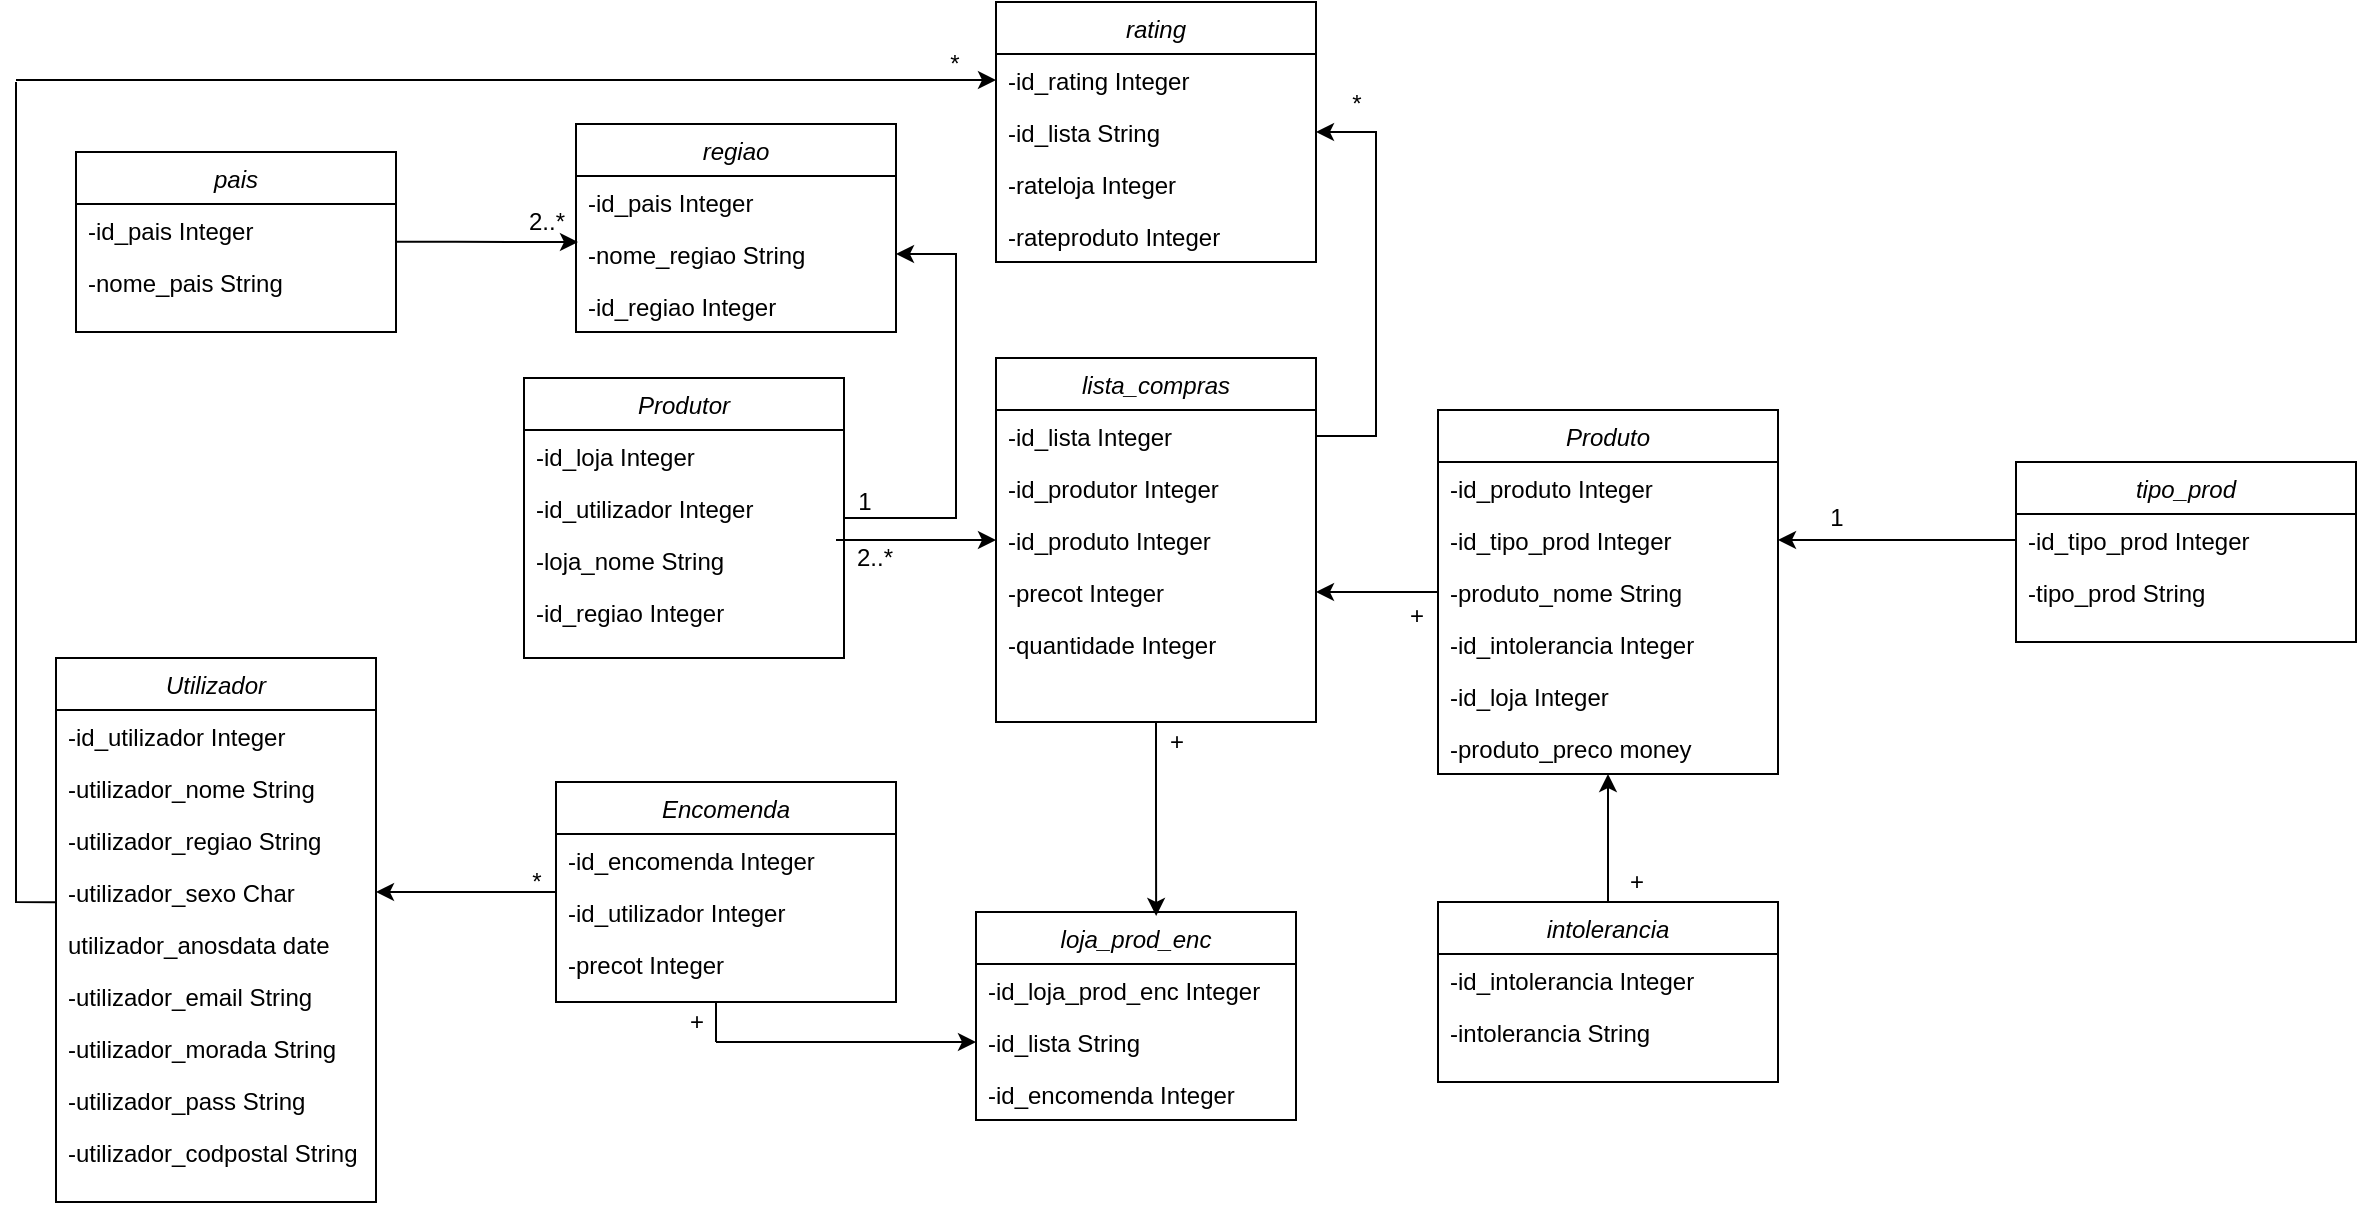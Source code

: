 <mxfile version="15.8.3" type="device"><diagram id="C5RBs43oDa-KdzZeNtuy" name="Page-1"><mxGraphModel dx="2208" dy="1933" grid="1" gridSize="10" guides="1" tooltips="1" connect="1" arrows="1" fold="1" page="1" pageScale="1" pageWidth="827" pageHeight="1169" math="0" shadow="0"><root><mxCell id="WIyWlLk6GJQsqaUBKTNV-0"/><mxCell id="WIyWlLk6GJQsqaUBKTNV-1" parent="WIyWlLk6GJQsqaUBKTNV-0"/><mxCell id="zkfFHV4jXpPFQw0GAbJ--0" value="Utilizador" style="swimlane;fontStyle=2;align=center;verticalAlign=top;childLayout=stackLayout;horizontal=1;startSize=26;horizontalStack=0;resizeParent=1;resizeLast=0;collapsible=1;marginBottom=0;rounded=0;shadow=0;strokeWidth=1;" parent="WIyWlLk6GJQsqaUBKTNV-1" vertex="1"><mxGeometry x="20" y="208" width="160" height="272" as="geometry"><mxRectangle x="230" y="140" width="160" height="26" as="alternateBounds"/></mxGeometry></mxCell><mxCell id="-bZZfsa1SSH8_eZSSLQi-4" value="-id_utilizador Integer" style="text;align=left;verticalAlign=top;spacingLeft=4;spacingRight=4;overflow=hidden;rotatable=0;points=[[0,0.5],[1,0.5]];portConstraint=eastwest;" parent="zkfFHV4jXpPFQw0GAbJ--0" vertex="1"><mxGeometry y="26" width="160" height="26" as="geometry"/></mxCell><mxCell id="zkfFHV4jXpPFQw0GAbJ--2" value="-utilizador_nome String" style="text;align=left;verticalAlign=top;spacingLeft=4;spacingRight=4;overflow=hidden;rotatable=0;points=[[0,0.5],[1,0.5]];portConstraint=eastwest;rounded=0;shadow=0;html=0;" parent="zkfFHV4jXpPFQw0GAbJ--0" vertex="1"><mxGeometry y="52" width="160" height="26" as="geometry"/></mxCell><mxCell id="3BoH6ptlKqr2wgTVUxKh-10" value="" style="endArrow=none;html=1;rounded=0;entryX=-0.003;entryY=0.697;entryDx=0;entryDy=0;entryPerimeter=0;" parent="zkfFHV4jXpPFQw0GAbJ--0" target="zkfFHV4jXpPFQw0GAbJ--5" edge="1"><mxGeometry width="50" height="50" relative="1" as="geometry"><mxPoint x="-20" y="112" as="sourcePoint"/><mxPoint x="30" y="62" as="targetPoint"/><Array as="points"><mxPoint x="-20" y="122"/></Array></mxGeometry></mxCell><mxCell id="zkfFHV4jXpPFQw0GAbJ--3" value="-utilizador_regiao String" style="text;align=left;verticalAlign=top;spacingLeft=4;spacingRight=4;overflow=hidden;rotatable=0;points=[[0,0.5],[1,0.5]];portConstraint=eastwest;rounded=0;shadow=0;html=0;" parent="zkfFHV4jXpPFQw0GAbJ--0" vertex="1"><mxGeometry y="78" width="160" height="26" as="geometry"/></mxCell><mxCell id="zkfFHV4jXpPFQw0GAbJ--5" value="-utilizador_sexo Char" style="text;align=left;verticalAlign=top;spacingLeft=4;spacingRight=4;overflow=hidden;rotatable=0;points=[[0,0.5],[1,0.5]];portConstraint=eastwest;" parent="zkfFHV4jXpPFQw0GAbJ--0" vertex="1"><mxGeometry y="104" width="160" height="26" as="geometry"/></mxCell><mxCell id="-bZZfsa1SSH8_eZSSLQi-0" value="utilizador_anosdata date" style="text;align=left;verticalAlign=top;spacingLeft=4;spacingRight=4;overflow=hidden;rotatable=0;points=[[0,0.5],[1,0.5]];portConstraint=eastwest;" parent="zkfFHV4jXpPFQw0GAbJ--0" vertex="1"><mxGeometry y="130" width="160" height="26" as="geometry"/></mxCell><mxCell id="-bZZfsa1SSH8_eZSSLQi-1" value="-utilizador_email String" style="text;align=left;verticalAlign=top;spacingLeft=4;spacingRight=4;overflow=hidden;rotatable=0;points=[[0,0.5],[1,0.5]];portConstraint=eastwest;" parent="zkfFHV4jXpPFQw0GAbJ--0" vertex="1"><mxGeometry y="156" width="160" height="26" as="geometry"/></mxCell><mxCell id="Ss4utFU32mIejsPEqZaL-5" value="-utilizador_morada String" style="text;align=left;verticalAlign=top;spacingLeft=4;spacingRight=4;overflow=hidden;rotatable=0;points=[[0,0.5],[1,0.5]];portConstraint=eastwest;" vertex="1" parent="zkfFHV4jXpPFQw0GAbJ--0"><mxGeometry y="182" width="160" height="26" as="geometry"/></mxCell><mxCell id="-bZZfsa1SSH8_eZSSLQi-2" value="-utilizador_pass String" style="text;align=left;verticalAlign=top;spacingLeft=4;spacingRight=4;overflow=hidden;rotatable=0;points=[[0,0.5],[1,0.5]];portConstraint=eastwest;" parent="zkfFHV4jXpPFQw0GAbJ--0" vertex="1"><mxGeometry y="208" width="160" height="26" as="geometry"/></mxCell><mxCell id="Ss4utFU32mIejsPEqZaL-6" value="-utilizador_codpostal String" style="text;align=left;verticalAlign=top;spacingLeft=4;spacingRight=4;overflow=hidden;rotatable=0;points=[[0,0.5],[1,0.5]];portConstraint=eastwest;" vertex="1" parent="zkfFHV4jXpPFQw0GAbJ--0"><mxGeometry y="234" width="160" height="26" as="geometry"/></mxCell><mxCell id="-bZZfsa1SSH8_eZSSLQi-5" value="pais" style="swimlane;fontStyle=2;align=center;verticalAlign=top;childLayout=stackLayout;horizontal=1;startSize=26;horizontalStack=0;resizeParent=1;resizeLast=0;collapsible=1;marginBottom=0;rounded=0;shadow=0;strokeWidth=1;" parent="WIyWlLk6GJQsqaUBKTNV-1" vertex="1"><mxGeometry x="30" y="-45" width="160" height="90" as="geometry"><mxRectangle x="230" y="140" width="160" height="26" as="alternateBounds"/></mxGeometry></mxCell><mxCell id="-bZZfsa1SSH8_eZSSLQi-6" value="-id_pais Integer" style="text;align=left;verticalAlign=top;spacingLeft=4;spacingRight=4;overflow=hidden;rotatable=0;points=[[0,0.5],[1,0.5]];portConstraint=eastwest;" parent="-bZZfsa1SSH8_eZSSLQi-5" vertex="1"><mxGeometry y="26" width="160" height="26" as="geometry"/></mxCell><mxCell id="-bZZfsa1SSH8_eZSSLQi-9" value="-nome_pais String" style="text;align=left;verticalAlign=top;spacingLeft=4;spacingRight=4;overflow=hidden;rotatable=0;points=[[0,0.5],[1,0.5]];portConstraint=eastwest;" parent="-bZZfsa1SSH8_eZSSLQi-5" vertex="1"><mxGeometry y="52" width="160" height="26" as="geometry"/></mxCell><mxCell id="-bZZfsa1SSH8_eZSSLQi-13" value="regiao" style="swimlane;fontStyle=2;align=center;verticalAlign=top;childLayout=stackLayout;horizontal=1;startSize=26;horizontalStack=0;resizeParent=1;resizeLast=0;collapsible=1;marginBottom=0;rounded=0;shadow=0;strokeWidth=1;" parent="WIyWlLk6GJQsqaUBKTNV-1" vertex="1"><mxGeometry x="280" y="-59" width="160" height="104" as="geometry"><mxRectangle x="230" y="140" width="160" height="26" as="alternateBounds"/></mxGeometry></mxCell><mxCell id="-bZZfsa1SSH8_eZSSLQi-16" value="-id_pais Integer" style="text;align=left;verticalAlign=top;spacingLeft=4;spacingRight=4;overflow=hidden;rotatable=0;points=[[0,0.5],[1,0.5]];portConstraint=eastwest;" parent="-bZZfsa1SSH8_eZSSLQi-13" vertex="1"><mxGeometry y="26" width="160" height="26" as="geometry"/></mxCell><mxCell id="-bZZfsa1SSH8_eZSSLQi-15" value="-nome_regiao String" style="text;align=left;verticalAlign=top;spacingLeft=4;spacingRight=4;overflow=hidden;rotatable=0;points=[[0,0.5],[1,0.5]];portConstraint=eastwest;" parent="-bZZfsa1SSH8_eZSSLQi-13" vertex="1"><mxGeometry y="52" width="160" height="26" as="geometry"/></mxCell><mxCell id="-bZZfsa1SSH8_eZSSLQi-14" value="-id_regiao Integer" style="text;align=left;verticalAlign=top;spacingLeft=4;spacingRight=4;overflow=hidden;rotatable=0;points=[[0,0.5],[1,0.5]];portConstraint=eastwest;" parent="-bZZfsa1SSH8_eZSSLQi-13" vertex="1"><mxGeometry y="78" width="160" height="26" as="geometry"/></mxCell><mxCell id="3BoH6ptlKqr2wgTVUxKh-57" style="edgeStyle=entityRelationEdgeStyle;fontSize=12;html=1;endArrow=classic;rounded=0;endFill=1;" parent="WIyWlLk6GJQsqaUBKTNV-1" source="-bZZfsa1SSH8_eZSSLQi-26" target="-bZZfsa1SSH8_eZSSLQi-15" edge="1"><mxGeometry relative="1" as="geometry"/></mxCell><mxCell id="-bZZfsa1SSH8_eZSSLQi-26" value="Produtor" style="swimlane;fontStyle=2;align=center;verticalAlign=top;childLayout=stackLayout;horizontal=1;startSize=26;horizontalStack=0;resizeParent=1;resizeLast=0;collapsible=1;marginBottom=0;rounded=0;shadow=0;strokeWidth=1;" parent="WIyWlLk6GJQsqaUBKTNV-1" vertex="1"><mxGeometry x="254" y="68" width="160" height="140" as="geometry"><mxRectangle x="230" y="140" width="160" height="26" as="alternateBounds"/></mxGeometry></mxCell><mxCell id="-bZZfsa1SSH8_eZSSLQi-27" value="-id_loja Integer" style="text;align=left;verticalAlign=top;spacingLeft=4;spacingRight=4;overflow=hidden;rotatable=0;points=[[0,0.5],[1,0.5]];portConstraint=eastwest;" parent="-bZZfsa1SSH8_eZSSLQi-26" vertex="1"><mxGeometry y="26" width="160" height="26" as="geometry"/></mxCell><mxCell id="-bZZfsa1SSH8_eZSSLQi-28" value="-id_utilizador Integer" style="text;align=left;verticalAlign=top;spacingLeft=4;spacingRight=4;overflow=hidden;rotatable=0;points=[[0,0.5],[1,0.5]];portConstraint=eastwest;rounded=0;shadow=0;html=0;" parent="-bZZfsa1SSH8_eZSSLQi-26" vertex="1"><mxGeometry y="52" width="160" height="26" as="geometry"/></mxCell><mxCell id="-bZZfsa1SSH8_eZSSLQi-29" value="-loja_nome String" style="text;align=left;verticalAlign=top;spacingLeft=4;spacingRight=4;overflow=hidden;rotatable=0;points=[[0,0.5],[1,0.5]];portConstraint=eastwest;rounded=0;shadow=0;html=0;" parent="-bZZfsa1SSH8_eZSSLQi-26" vertex="1"><mxGeometry y="78" width="160" height="26" as="geometry"/></mxCell><mxCell id="-bZZfsa1SSH8_eZSSLQi-34" value="-id_regiao Integer" style="text;align=left;verticalAlign=top;spacingLeft=4;spacingRight=4;overflow=hidden;rotatable=0;points=[[0,0.5],[1,0.5]];portConstraint=eastwest;" parent="-bZZfsa1SSH8_eZSSLQi-26" vertex="1"><mxGeometry y="104" width="160" height="26" as="geometry"/></mxCell><mxCell id="-bZZfsa1SSH8_eZSSLQi-39" value="loja_prod_enc" style="swimlane;fontStyle=2;align=center;verticalAlign=top;childLayout=stackLayout;horizontal=1;startSize=26;horizontalStack=0;resizeParent=1;resizeLast=0;collapsible=1;marginBottom=0;rounded=0;shadow=0;strokeWidth=1;" parent="WIyWlLk6GJQsqaUBKTNV-1" vertex="1"><mxGeometry x="480" y="335" width="160" height="104" as="geometry"><mxRectangle x="230" y="140" width="160" height="26" as="alternateBounds"/></mxGeometry></mxCell><mxCell id="-bZZfsa1SSH8_eZSSLQi-40" value="-id_loja_prod_enc Integer" style="text;align=left;verticalAlign=top;spacingLeft=4;spacingRight=4;overflow=hidden;rotatable=0;points=[[0,0.5],[1,0.5]];portConstraint=eastwest;" parent="-bZZfsa1SSH8_eZSSLQi-39" vertex="1"><mxGeometry y="26" width="160" height="26" as="geometry"/></mxCell><mxCell id="-bZZfsa1SSH8_eZSSLQi-41" value="-id_lista String" style="text;align=left;verticalAlign=top;spacingLeft=4;spacingRight=4;overflow=hidden;rotatable=0;points=[[0,0.5],[1,0.5]];portConstraint=eastwest;" parent="-bZZfsa1SSH8_eZSSLQi-39" vertex="1"><mxGeometry y="52" width="160" height="26" as="geometry"/></mxCell><mxCell id="-bZZfsa1SSH8_eZSSLQi-42" value="-id_encomenda Integer" style="text;align=left;verticalAlign=top;spacingLeft=4;spacingRight=4;overflow=hidden;rotatable=0;points=[[0,0.5],[1,0.5]];portConstraint=eastwest;" parent="-bZZfsa1SSH8_eZSSLQi-39" vertex="1"><mxGeometry y="78" width="160" height="26" as="geometry"/></mxCell><mxCell id="-bZZfsa1SSH8_eZSSLQi-47" value="rating" style="swimlane;fontStyle=2;align=center;verticalAlign=top;childLayout=stackLayout;horizontal=1;startSize=26;horizontalStack=0;resizeParent=1;resizeLast=0;collapsible=1;marginBottom=0;rounded=0;shadow=0;strokeWidth=1;" parent="WIyWlLk6GJQsqaUBKTNV-1" vertex="1"><mxGeometry x="490" y="-120" width="160" height="130" as="geometry"><mxRectangle x="230" y="140" width="160" height="26" as="alternateBounds"/></mxGeometry></mxCell><mxCell id="-bZZfsa1SSH8_eZSSLQi-48" value="-id_rating Integer" style="text;align=left;verticalAlign=top;spacingLeft=4;spacingRight=4;overflow=hidden;rotatable=0;points=[[0,0.5],[1,0.5]];portConstraint=eastwest;" parent="-bZZfsa1SSH8_eZSSLQi-47" vertex="1"><mxGeometry y="26" width="160" height="26" as="geometry"/></mxCell><mxCell id="-bZZfsa1SSH8_eZSSLQi-49" value="-id_lista String" style="text;align=left;verticalAlign=top;spacingLeft=4;spacingRight=4;overflow=hidden;rotatable=0;points=[[0,0.5],[1,0.5]];portConstraint=eastwest;" parent="-bZZfsa1SSH8_eZSSLQi-47" vertex="1"><mxGeometry y="52" width="160" height="26" as="geometry"/></mxCell><mxCell id="-bZZfsa1SSH8_eZSSLQi-50" value="-rateloja Integer" style="text;align=left;verticalAlign=top;spacingLeft=4;spacingRight=4;overflow=hidden;rotatable=0;points=[[0,0.5],[1,0.5]];portConstraint=eastwest;" parent="-bZZfsa1SSH8_eZSSLQi-47" vertex="1"><mxGeometry y="78" width="160" height="26" as="geometry"/></mxCell><mxCell id="-bZZfsa1SSH8_eZSSLQi-51" value="-rateproduto Integer" style="text;align=left;verticalAlign=top;spacingLeft=4;spacingRight=4;overflow=hidden;rotatable=0;points=[[0,0.5],[1,0.5]];portConstraint=eastwest;" parent="-bZZfsa1SSH8_eZSSLQi-47" vertex="1"><mxGeometry y="104" width="160" height="26" as="geometry"/></mxCell><mxCell id="Ss4utFU32mIejsPEqZaL-12" style="edgeStyle=orthogonalEdgeStyle;rounded=0;orthogonalLoop=1;jettySize=auto;html=1;entryX=0.563;entryY=0.019;entryDx=0;entryDy=0;entryPerimeter=0;" edge="1" parent="WIyWlLk6GJQsqaUBKTNV-1" source="-bZZfsa1SSH8_eZSSLQi-54" target="-bZZfsa1SSH8_eZSSLQi-39"><mxGeometry relative="1" as="geometry"/></mxCell><mxCell id="-bZZfsa1SSH8_eZSSLQi-54" value="lista_compras" style="swimlane;fontStyle=2;align=center;verticalAlign=top;childLayout=stackLayout;horizontal=1;startSize=26;horizontalStack=0;resizeParent=1;resizeLast=0;collapsible=1;marginBottom=0;rounded=0;shadow=0;strokeWidth=1;" parent="WIyWlLk6GJQsqaUBKTNV-1" vertex="1"><mxGeometry x="490" y="58" width="160" height="182" as="geometry"><mxRectangle x="230" y="140" width="160" height="26" as="alternateBounds"/></mxGeometry></mxCell><mxCell id="-bZZfsa1SSH8_eZSSLQi-55" value="-id_lista Integer" style="text;align=left;verticalAlign=top;spacingLeft=4;spacingRight=4;overflow=hidden;rotatable=0;points=[[0,0.5],[1,0.5]];portConstraint=eastwest;" parent="-bZZfsa1SSH8_eZSSLQi-54" vertex="1"><mxGeometry y="26" width="160" height="26" as="geometry"/></mxCell><mxCell id="-bZZfsa1SSH8_eZSSLQi-56" value="-id_produtor Integer" style="text;align=left;verticalAlign=top;spacingLeft=4;spacingRight=4;overflow=hidden;rotatable=0;points=[[0,0.5],[1,0.5]];portConstraint=eastwest;rounded=0;shadow=0;html=0;" parent="-bZZfsa1SSH8_eZSSLQi-54" vertex="1"><mxGeometry y="52" width="160" height="26" as="geometry"/></mxCell><mxCell id="-bZZfsa1SSH8_eZSSLQi-57" value="-id_produto Integer&#10;" style="text;align=left;verticalAlign=top;spacingLeft=4;spacingRight=4;overflow=hidden;rotatable=0;points=[[0,0.5],[1,0.5]];portConstraint=eastwest;rounded=0;shadow=0;html=0;" parent="-bZZfsa1SSH8_eZSSLQi-54" vertex="1"><mxGeometry y="78" width="160" height="26" as="geometry"/></mxCell><mxCell id="-bZZfsa1SSH8_eZSSLQi-60" value="-precot Integer&#10;" style="text;align=left;verticalAlign=top;spacingLeft=4;spacingRight=4;overflow=hidden;rotatable=0;points=[[0,0.5],[1,0.5]];portConstraint=eastwest;" parent="-bZZfsa1SSH8_eZSSLQi-54" vertex="1"><mxGeometry y="104" width="160" height="26" as="geometry"/></mxCell><mxCell id="-bZZfsa1SSH8_eZSSLQi-59" value="-quantidade Integer&#10;" style="text;align=left;verticalAlign=top;spacingLeft=4;spacingRight=4;overflow=hidden;rotatable=0;points=[[0,0.5],[1,0.5]];portConstraint=eastwest;" parent="-bZZfsa1SSH8_eZSSLQi-54" vertex="1"><mxGeometry y="130" width="160" height="26" as="geometry"/></mxCell><mxCell id="Ss4utFU32mIejsPEqZaL-11" style="edgeStyle=orthogonalEdgeStyle;rounded=0;orthogonalLoop=1;jettySize=auto;html=1;entryX=1;entryY=0.5;entryDx=0;entryDy=0;" edge="1" parent="WIyWlLk6GJQsqaUBKTNV-1" source="-bZZfsa1SSH8_eZSSLQi-61"><mxGeometry relative="1" as="geometry"><mxPoint x="650" y="175" as="targetPoint"/></mxGeometry></mxCell><mxCell id="-bZZfsa1SSH8_eZSSLQi-61" value="Produto" style="swimlane;fontStyle=2;align=center;verticalAlign=top;childLayout=stackLayout;horizontal=1;startSize=26;horizontalStack=0;resizeParent=1;resizeLast=0;collapsible=1;marginBottom=0;rounded=0;shadow=0;strokeWidth=1;" parent="WIyWlLk6GJQsqaUBKTNV-1" vertex="1"><mxGeometry x="711" y="84" width="170" height="182" as="geometry"><mxRectangle x="230" y="140" width="160" height="26" as="alternateBounds"/></mxGeometry></mxCell><mxCell id="-bZZfsa1SSH8_eZSSLQi-62" value="-id_produto Integer" style="text;align=left;verticalAlign=top;spacingLeft=4;spacingRight=4;overflow=hidden;rotatable=0;points=[[0,0.5],[1,0.5]];portConstraint=eastwest;" parent="-bZZfsa1SSH8_eZSSLQi-61" vertex="1"><mxGeometry y="26" width="170" height="26" as="geometry"/></mxCell><mxCell id="-bZZfsa1SSH8_eZSSLQi-63" value="-id_tipo_prod Integer" style="text;align=left;verticalAlign=top;spacingLeft=4;spacingRight=4;overflow=hidden;rotatable=0;points=[[0,0.5],[1,0.5]];portConstraint=eastwest;rounded=0;shadow=0;html=0;" parent="-bZZfsa1SSH8_eZSSLQi-61" vertex="1"><mxGeometry y="52" width="170" height="26" as="geometry"/></mxCell><mxCell id="-bZZfsa1SSH8_eZSSLQi-64" value="-produto_nome String" style="text;align=left;verticalAlign=top;spacingLeft=4;spacingRight=4;overflow=hidden;rotatable=0;points=[[0,0.5],[1,0.5]];portConstraint=eastwest;rounded=0;shadow=0;html=0;" parent="-bZZfsa1SSH8_eZSSLQi-61" vertex="1"><mxGeometry y="78" width="170" height="26" as="geometry"/></mxCell><mxCell id="Ss4utFU32mIejsPEqZaL-7" value="-id_intolerancia Integer" style="text;align=left;verticalAlign=top;spacingLeft=4;spacingRight=4;overflow=hidden;rotatable=0;points=[[0,0.5],[1,0.5]];portConstraint=eastwest;" vertex="1" parent="-bZZfsa1SSH8_eZSSLQi-61"><mxGeometry y="104" width="170" height="26" as="geometry"/></mxCell><mxCell id="Ss4utFU32mIejsPEqZaL-8" value="-id_loja Integer" style="text;align=left;verticalAlign=top;spacingLeft=4;spacingRight=4;overflow=hidden;rotatable=0;points=[[0,0.5],[1,0.5]];portConstraint=eastwest;" vertex="1" parent="-bZZfsa1SSH8_eZSSLQi-61"><mxGeometry y="130" width="170" height="26" as="geometry"/></mxCell><mxCell id="Ss4utFU32mIejsPEqZaL-9" value="-produto_preco money" style="text;align=left;verticalAlign=top;spacingLeft=4;spacingRight=4;overflow=hidden;rotatable=0;points=[[0,0.5],[1,0.5]];portConstraint=eastwest;" vertex="1" parent="-bZZfsa1SSH8_eZSSLQi-61"><mxGeometry y="156" width="170" height="26" as="geometry"/></mxCell><mxCell id="-bZZfsa1SSH8_eZSSLQi-66" value="tipo_prod" style="swimlane;fontStyle=2;align=center;verticalAlign=top;childLayout=stackLayout;horizontal=1;startSize=26;horizontalStack=0;resizeParent=1;resizeLast=0;collapsible=1;marginBottom=0;rounded=0;shadow=0;strokeWidth=1;" parent="WIyWlLk6GJQsqaUBKTNV-1" vertex="1"><mxGeometry x="1000" y="110" width="170" height="90" as="geometry"><mxRectangle x="230" y="140" width="160" height="26" as="alternateBounds"/></mxGeometry></mxCell><mxCell id="-bZZfsa1SSH8_eZSSLQi-67" value="-id_tipo_prod Integer" style="text;align=left;verticalAlign=top;spacingLeft=4;spacingRight=4;overflow=hidden;rotatable=0;points=[[0,0.5],[1,0.5]];portConstraint=eastwest;" parent="-bZZfsa1SSH8_eZSSLQi-66" vertex="1"><mxGeometry y="26" width="170" height="26" as="geometry"/></mxCell><mxCell id="-bZZfsa1SSH8_eZSSLQi-70" value="-tipo_prod String" style="text;align=left;verticalAlign=top;spacingLeft=4;spacingRight=4;overflow=hidden;rotatable=0;points=[[0,0.5],[1,0.5]];portConstraint=eastwest;" parent="-bZZfsa1SSH8_eZSSLQi-66" vertex="1"><mxGeometry y="52" width="170" height="26" as="geometry"/></mxCell><mxCell id="1HhM2XQYGZkdy35NEvbL-3" style="edgeStyle=orthogonalEdgeStyle;rounded=0;orthogonalLoop=1;jettySize=auto;html=1;entryX=1;entryY=0.5;entryDx=0;entryDy=0;" parent="WIyWlLk6GJQsqaUBKTNV-1" source="-bZZfsa1SSH8_eZSSLQi-71" target="zkfFHV4jXpPFQw0GAbJ--5" edge="1"><mxGeometry relative="1" as="geometry"/></mxCell><mxCell id="-bZZfsa1SSH8_eZSSLQi-71" value="Encomenda" style="swimlane;fontStyle=2;align=center;verticalAlign=top;childLayout=stackLayout;horizontal=1;startSize=26;horizontalStack=0;resizeParent=1;resizeLast=0;collapsible=1;marginBottom=0;rounded=0;shadow=0;strokeWidth=1;" parent="WIyWlLk6GJQsqaUBKTNV-1" vertex="1"><mxGeometry x="270" y="270" width="170" height="110" as="geometry"><mxRectangle x="230" y="140" width="160" height="26" as="alternateBounds"/></mxGeometry></mxCell><mxCell id="-bZZfsa1SSH8_eZSSLQi-72" value="-id_encomenda Integer" style="text;align=left;verticalAlign=top;spacingLeft=4;spacingRight=4;overflow=hidden;rotatable=0;points=[[0,0.5],[1,0.5]];portConstraint=eastwest;" parent="-bZZfsa1SSH8_eZSSLQi-71" vertex="1"><mxGeometry y="26" width="170" height="26" as="geometry"/></mxCell><mxCell id="-bZZfsa1SSH8_eZSSLQi-73" value="-id_utilizador Integer" style="text;align=left;verticalAlign=top;spacingLeft=4;spacingRight=4;overflow=hidden;rotatable=0;points=[[0,0.5],[1,0.5]];portConstraint=eastwest;rounded=0;shadow=0;html=0;" parent="-bZZfsa1SSH8_eZSSLQi-71" vertex="1"><mxGeometry y="52" width="170" height="26" as="geometry"/></mxCell><mxCell id="-bZZfsa1SSH8_eZSSLQi-75" value="-precot Integer" style="text;align=left;verticalAlign=top;spacingLeft=4;spacingRight=4;overflow=hidden;rotatable=0;points=[[0,0.5],[1,0.5]];portConstraint=eastwest;" parent="-bZZfsa1SSH8_eZSSLQi-71" vertex="1"><mxGeometry y="78" width="170" height="26" as="geometry"/></mxCell><mxCell id="3BoH6ptlKqr2wgTVUxKh-0" value="" style="edgeStyle=entityRelationEdgeStyle;fontSize=12;html=1;endArrow=classic;rounded=0;entryX=0;entryY=0.5;entryDx=0;entryDy=0;endFill=1;" parent="WIyWlLk6GJQsqaUBKTNV-1" target="-bZZfsa1SSH8_eZSSLQi-48" edge="1"><mxGeometry width="100" height="100" relative="1" as="geometry"><mxPoint y="-81" as="sourcePoint"/><mxPoint x="490" y="-40" as="targetPoint"/></mxGeometry></mxCell><mxCell id="3BoH6ptlKqr2wgTVUxKh-9" value="" style="endArrow=none;html=1;rounded=0;" parent="WIyWlLk6GJQsqaUBKTNV-1" edge="1"><mxGeometry width="50" height="50" relative="1" as="geometry"><mxPoint y="320" as="sourcePoint"/><mxPoint y="-80" as="targetPoint"/></mxGeometry></mxCell><mxCell id="3BoH6ptlKqr2wgTVUxKh-14" value="" style="edgeStyle=entityRelationEdgeStyle;fontSize=12;html=1;endArrow=classic;rounded=0;exitX=0.998;exitY=0.726;exitDx=0;exitDy=0;exitPerimeter=0;endFill=1;" parent="WIyWlLk6GJQsqaUBKTNV-1" source="-bZZfsa1SSH8_eZSSLQi-6" edge="1"><mxGeometry width="100" height="100" relative="1" as="geometry"><mxPoint x="181" y="100" as="sourcePoint"/><mxPoint x="281" as="targetPoint"/></mxGeometry></mxCell><mxCell id="3BoH6ptlKqr2wgTVUxKh-23" value="" style="edgeStyle=entityRelationEdgeStyle;fontSize=12;html=1;endArrow=classic;rounded=0;entryX=1;entryY=0.5;entryDx=0;entryDy=0;exitX=0;exitY=0.5;exitDx=0;exitDy=0;endFill=1;" parent="WIyWlLk6GJQsqaUBKTNV-1" source="-bZZfsa1SSH8_eZSSLQi-67" target="-bZZfsa1SSH8_eZSSLQi-63" edge="1"><mxGeometry width="100" height="100" relative="1" as="geometry"><mxPoint x="1090" y="146" as="sourcePoint"/><mxPoint x="980" y="-30" as="targetPoint"/></mxGeometry></mxCell><mxCell id="3BoH6ptlKqr2wgTVUxKh-28" value="" style="edgeStyle=entityRelationEdgeStyle;fontSize=12;html=1;endArrow=classic;rounded=0;entryX=1;entryY=0.5;entryDx=0;entryDy=0;endFill=1;exitX=1;exitY=0.5;exitDx=0;exitDy=0;" parent="WIyWlLk6GJQsqaUBKTNV-1" source="-bZZfsa1SSH8_eZSSLQi-55" target="-bZZfsa1SSH8_eZSSLQi-49" edge="1"><mxGeometry width="100" height="100" relative="1" as="geometry"><mxPoint x="650" y="30" as="sourcePoint"/><mxPoint x="910" y="-70" as="targetPoint"/></mxGeometry></mxCell><mxCell id="3BoH6ptlKqr2wgTVUxKh-31" value="" style="edgeStyle=entityRelationEdgeStyle;fontSize=12;html=1;endArrow=classic;rounded=0;entryX=0;entryY=0.5;entryDx=0;entryDy=0;endFill=1;" parent="WIyWlLk6GJQsqaUBKTNV-1" target="-bZZfsa1SSH8_eZSSLQi-41" edge="1"><mxGeometry width="100" height="100" relative="1" as="geometry"><mxPoint x="430" y="400" as="sourcePoint"/><mxPoint x="570" y="389" as="targetPoint"/></mxGeometry></mxCell><mxCell id="3BoH6ptlKqr2wgTVUxKh-32" value="" style="endArrow=none;html=1;rounded=0;" parent="WIyWlLk6GJQsqaUBKTNV-1" edge="1"><mxGeometry width="50" height="50" relative="1" as="geometry"><mxPoint x="350" y="400" as="sourcePoint"/><mxPoint x="350" y="380" as="targetPoint"/><Array as="points"><mxPoint x="350" y="390"/></Array></mxGeometry></mxCell><mxCell id="3BoH6ptlKqr2wgTVUxKh-33" value="" style="endArrow=none;html=1;rounded=0;" parent="WIyWlLk6GJQsqaUBKTNV-1" edge="1"><mxGeometry width="50" height="50" relative="1" as="geometry"><mxPoint x="350" y="400" as="sourcePoint"/><mxPoint x="440" y="400" as="targetPoint"/></mxGeometry></mxCell><mxCell id="3BoH6ptlKqr2wgTVUxKh-34" value="" style="edgeStyle=entityRelationEdgeStyle;fontSize=12;html=1;endArrow=classic;rounded=0;entryX=0;entryY=0.5;entryDx=0;entryDy=0;endFill=1;exitX=0.975;exitY=0.115;exitDx=0;exitDy=0;exitPerimeter=0;" parent="WIyWlLk6GJQsqaUBKTNV-1" source="-bZZfsa1SSH8_eZSSLQi-29" target="-bZZfsa1SSH8_eZSSLQi-57" edge="1"><mxGeometry width="100" height="100" relative="1" as="geometry"><mxPoint x="420" y="149" as="sourcePoint"/><mxPoint x="530" y="-20" as="targetPoint"/></mxGeometry></mxCell><mxCell id="3BoH6ptlKqr2wgTVUxKh-67" value="2..*" style="text;html=1;align=center;verticalAlign=middle;resizable=0;points=[];autosize=1;strokeColor=none;fillColor=none;" parent="WIyWlLk6GJQsqaUBKTNV-1" vertex="1"><mxGeometry x="250" y="-20" width="30" height="20" as="geometry"/></mxCell><mxCell id="3BoH6ptlKqr2wgTVUxKh-68" value="1" style="text;html=1;align=center;verticalAlign=middle;resizable=0;points=[];autosize=1;strokeColor=none;fillColor=none;" parent="WIyWlLk6GJQsqaUBKTNV-1" vertex="1"><mxGeometry x="414" y="120" width="20" height="20" as="geometry"/></mxCell><mxCell id="3BoH6ptlKqr2wgTVUxKh-69" value="2..*" style="text;html=1;align=center;verticalAlign=middle;resizable=0;points=[];autosize=1;strokeColor=none;fillColor=none;" parent="WIyWlLk6GJQsqaUBKTNV-1" vertex="1"><mxGeometry x="414" y="148" width="30" height="20" as="geometry"/></mxCell><mxCell id="3BoH6ptlKqr2wgTVUxKh-71" value="*" style="text;html=1;align=center;verticalAlign=middle;resizable=0;points=[];autosize=1;strokeColor=none;fillColor=none;" parent="WIyWlLk6GJQsqaUBKTNV-1" vertex="1"><mxGeometry x="660" y="-79" width="20" height="20" as="geometry"/></mxCell><mxCell id="3BoH6ptlKqr2wgTVUxKh-72" value="*" style="text;html=1;align=center;verticalAlign=middle;resizable=0;points=[];autosize=1;strokeColor=none;fillColor=none;" parent="WIyWlLk6GJQsqaUBKTNV-1" vertex="1"><mxGeometry x="459" y="-99" width="20" height="20" as="geometry"/></mxCell><mxCell id="3BoH6ptlKqr2wgTVUxKh-73" value="+" style="text;html=1;align=center;verticalAlign=middle;resizable=0;points=[];autosize=1;strokeColor=none;fillColor=none;" parent="WIyWlLk6GJQsqaUBKTNV-1" vertex="1"><mxGeometry x="690" y="177" width="20" height="20" as="geometry"/></mxCell><mxCell id="3BoH6ptlKqr2wgTVUxKh-74" value="1" style="text;html=1;align=center;verticalAlign=middle;resizable=0;points=[];autosize=1;strokeColor=none;fillColor=none;" parent="WIyWlLk6GJQsqaUBKTNV-1" vertex="1"><mxGeometry x="900" y="128" width="20" height="20" as="geometry"/></mxCell><mxCell id="3BoH6ptlKqr2wgTVUxKh-78" value="+" style="text;html=1;align=center;verticalAlign=middle;resizable=0;points=[];autosize=1;strokeColor=none;fillColor=none;" parent="WIyWlLk6GJQsqaUBKTNV-1" vertex="1"><mxGeometry x="330" y="380" width="20" height="20" as="geometry"/></mxCell><mxCell id="3BoH6ptlKqr2wgTVUxKh-79" value="*" style="text;html=1;align=center;verticalAlign=middle;resizable=0;points=[];autosize=1;strokeColor=none;fillColor=none;" parent="WIyWlLk6GJQsqaUBKTNV-1" vertex="1"><mxGeometry x="250" y="310" width="20" height="20" as="geometry"/></mxCell><mxCell id="1HhM2XQYGZkdy35NEvbL-2" value="+" style="text;html=1;align=center;verticalAlign=middle;resizable=0;points=[];autosize=1;strokeColor=none;fillColor=none;" parent="WIyWlLk6GJQsqaUBKTNV-1" vertex="1"><mxGeometry x="570" y="240" width="20" height="20" as="geometry"/></mxCell><mxCell id="Ss4utFU32mIejsPEqZaL-3" style="edgeStyle=orthogonalEdgeStyle;rounded=0;orthogonalLoop=1;jettySize=auto;html=1;" edge="1" parent="WIyWlLk6GJQsqaUBKTNV-1" source="Ss4utFU32mIejsPEqZaL-0" target="-bZZfsa1SSH8_eZSSLQi-61"><mxGeometry relative="1" as="geometry"/></mxCell><mxCell id="Ss4utFU32mIejsPEqZaL-0" value="intolerancia" style="swimlane;fontStyle=2;align=center;verticalAlign=top;childLayout=stackLayout;horizontal=1;startSize=26;horizontalStack=0;resizeParent=1;resizeLast=0;collapsible=1;marginBottom=0;rounded=0;shadow=0;strokeWidth=1;" vertex="1" parent="WIyWlLk6GJQsqaUBKTNV-1"><mxGeometry x="711" y="330" width="170" height="90" as="geometry"><mxRectangle x="230" y="140" width="160" height="26" as="alternateBounds"/></mxGeometry></mxCell><mxCell id="Ss4utFU32mIejsPEqZaL-1" value="-id_intolerancia Integer" style="text;align=left;verticalAlign=top;spacingLeft=4;spacingRight=4;overflow=hidden;rotatable=0;points=[[0,0.5],[1,0.5]];portConstraint=eastwest;" vertex="1" parent="Ss4utFU32mIejsPEqZaL-0"><mxGeometry y="26" width="170" height="26" as="geometry"/></mxCell><mxCell id="Ss4utFU32mIejsPEqZaL-2" value="-intolerancia String" style="text;align=left;verticalAlign=top;spacingLeft=4;spacingRight=4;overflow=hidden;rotatable=0;points=[[0,0.5],[1,0.5]];portConstraint=eastwest;" vertex="1" parent="Ss4utFU32mIejsPEqZaL-0"><mxGeometry y="52" width="170" height="26" as="geometry"/></mxCell><mxCell id="Ss4utFU32mIejsPEqZaL-13" value="+" style="text;html=1;align=center;verticalAlign=middle;resizable=0;points=[];autosize=1;strokeColor=none;fillColor=none;" vertex="1" parent="WIyWlLk6GJQsqaUBKTNV-1"><mxGeometry x="800" y="310" width="20" height="20" as="geometry"/></mxCell></root></mxGraphModel></diagram></mxfile>